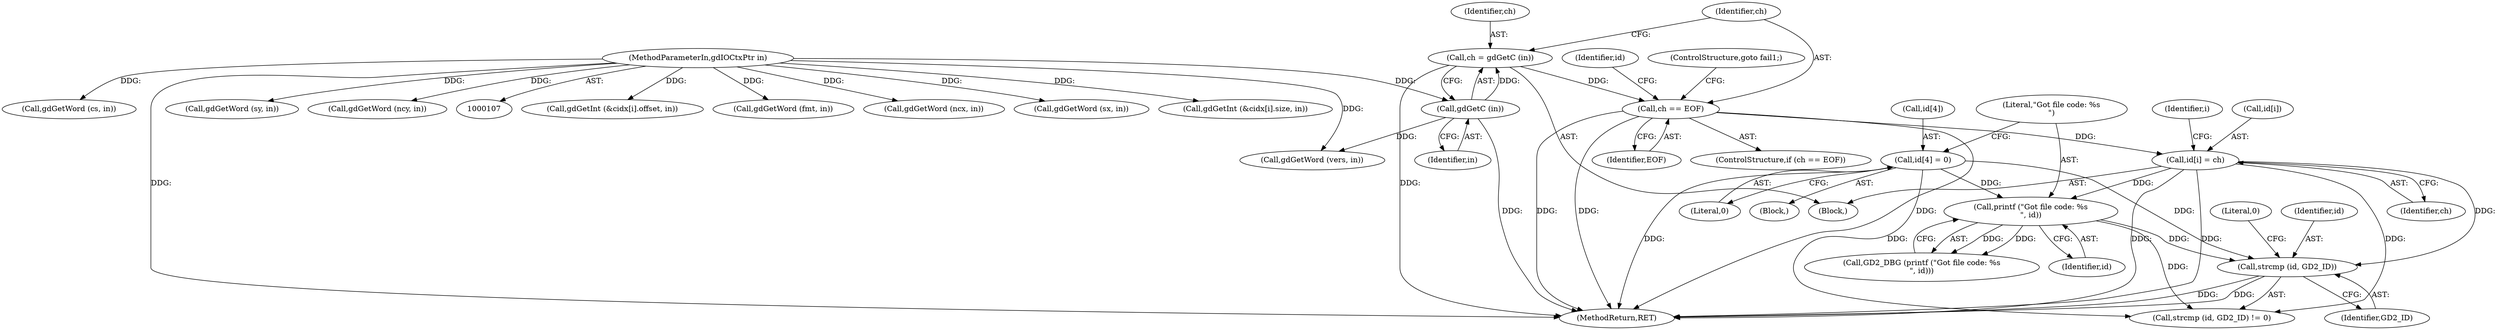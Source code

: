 digraph "0_libgd_2bb97f407c1145c850416a3bfbcc8cf124e68a19@API" {
"1000163" [label="(Call,strcmp (id, GD2_ID))"];
"1000158" [label="(Call,printf (\"Got file code: %s\n\", id))"];
"1000147" [label="(Call,id[i] = ch)"];
"1000142" [label="(Call,ch == EOF)"];
"1000137" [label="(Call,ch = gdGetC (in))"];
"1000139" [label="(Call,gdGetC (in))"];
"1000108" [label="(MethodParameterIn,gdIOCtxPtr in)"];
"1000152" [label="(Call,id[4] = 0)"];
"1000135" [label="(Identifier,i)"];
"1000142" [label="(Call,ch == EOF)"];
"1000148" [label="(Call,id[i])"];
"1000138" [label="(Identifier,ch)"];
"1000369" [label="(Call,gdGetInt (&cidx[i].offset, in))"];
"1000261" [label="(Call,gdGetWord (fmt, in))"];
"1000117" [label="(Block,)"];
"1000163" [label="(Call,strcmp (id, GD2_ID))"];
"1000149" [label="(Identifier,id)"];
"1000301" [label="(Call,gdGetWord (ncx, in))"];
"1000139" [label="(Call,gdGetC (in))"];
"1000174" [label="(Call,gdGetWord (vers, in))"];
"1000108" [label="(MethodParameterIn,gdIOCtxPtr in)"];
"1000166" [label="(Literal,0)"];
"1000152" [label="(Call,id[4] = 0)"];
"1000159" [label="(Literal,\"Got file code: %s\n\")"];
"1000140" [label="(Identifier,in)"];
"1000162" [label="(Call,strcmp (id, GD2_ID) != 0)"];
"1000151" [label="(Identifier,ch)"];
"1000425" [label="(MethodReturn,RET)"];
"1000144" [label="(Identifier,EOF)"];
"1000143" [label="(Identifier,ch)"];
"1000160" [label="(Identifier,id)"];
"1000204" [label="(Call,gdGetWord (sx, in))"];
"1000153" [label="(Call,id[4])"];
"1000164" [label="(Identifier,id)"];
"1000137" [label="(Call,ch = gdGetC (in))"];
"1000382" [label="(Call,gdGetInt (&cidx[i].size, in))"];
"1000165" [label="(Identifier,GD2_ID)"];
"1000146" [label="(ControlStructure,goto fail1;)"];
"1000141" [label="(ControlStructure,if (ch == EOF))"];
"1000231" [label="(Call,gdGetWord (cs, in))"];
"1000156" [label="(Literal,0)"];
"1000158" [label="(Call,printf (\"Got file code: %s\n\", id))"];
"1000136" [label="(Block,)"];
"1000147" [label="(Call,id[i] = ch)"];
"1000157" [label="(Call,GD2_DBG (printf (\"Got file code: %s\n\", id)))"];
"1000214" [label="(Call,gdGetWord (sy, in))"];
"1000314" [label="(Call,gdGetWord (ncy, in))"];
"1000163" -> "1000162"  [label="AST: "];
"1000163" -> "1000165"  [label="CFG: "];
"1000164" -> "1000163"  [label="AST: "];
"1000165" -> "1000163"  [label="AST: "];
"1000166" -> "1000163"  [label="CFG: "];
"1000163" -> "1000425"  [label="DDG: "];
"1000163" -> "1000425"  [label="DDG: "];
"1000158" -> "1000163"  [label="DDG: "];
"1000147" -> "1000163"  [label="DDG: "];
"1000152" -> "1000163"  [label="DDG: "];
"1000158" -> "1000157"  [label="AST: "];
"1000158" -> "1000160"  [label="CFG: "];
"1000159" -> "1000158"  [label="AST: "];
"1000160" -> "1000158"  [label="AST: "];
"1000157" -> "1000158"  [label="CFG: "];
"1000158" -> "1000157"  [label="DDG: "];
"1000158" -> "1000157"  [label="DDG: "];
"1000147" -> "1000158"  [label="DDG: "];
"1000152" -> "1000158"  [label="DDG: "];
"1000158" -> "1000162"  [label="DDG: "];
"1000147" -> "1000136"  [label="AST: "];
"1000147" -> "1000151"  [label="CFG: "];
"1000148" -> "1000147"  [label="AST: "];
"1000151" -> "1000147"  [label="AST: "];
"1000135" -> "1000147"  [label="CFG: "];
"1000147" -> "1000425"  [label="DDG: "];
"1000147" -> "1000425"  [label="DDG: "];
"1000142" -> "1000147"  [label="DDG: "];
"1000147" -> "1000162"  [label="DDG: "];
"1000142" -> "1000141"  [label="AST: "];
"1000142" -> "1000144"  [label="CFG: "];
"1000143" -> "1000142"  [label="AST: "];
"1000144" -> "1000142"  [label="AST: "];
"1000146" -> "1000142"  [label="CFG: "];
"1000149" -> "1000142"  [label="CFG: "];
"1000142" -> "1000425"  [label="DDG: "];
"1000142" -> "1000425"  [label="DDG: "];
"1000142" -> "1000425"  [label="DDG: "];
"1000137" -> "1000142"  [label="DDG: "];
"1000137" -> "1000136"  [label="AST: "];
"1000137" -> "1000139"  [label="CFG: "];
"1000138" -> "1000137"  [label="AST: "];
"1000139" -> "1000137"  [label="AST: "];
"1000143" -> "1000137"  [label="CFG: "];
"1000137" -> "1000425"  [label="DDG: "];
"1000139" -> "1000137"  [label="DDG: "];
"1000139" -> "1000140"  [label="CFG: "];
"1000140" -> "1000139"  [label="AST: "];
"1000139" -> "1000425"  [label="DDG: "];
"1000108" -> "1000139"  [label="DDG: "];
"1000139" -> "1000174"  [label="DDG: "];
"1000108" -> "1000107"  [label="AST: "];
"1000108" -> "1000425"  [label="DDG: "];
"1000108" -> "1000174"  [label="DDG: "];
"1000108" -> "1000204"  [label="DDG: "];
"1000108" -> "1000214"  [label="DDG: "];
"1000108" -> "1000231"  [label="DDG: "];
"1000108" -> "1000261"  [label="DDG: "];
"1000108" -> "1000301"  [label="DDG: "];
"1000108" -> "1000314"  [label="DDG: "];
"1000108" -> "1000369"  [label="DDG: "];
"1000108" -> "1000382"  [label="DDG: "];
"1000152" -> "1000117"  [label="AST: "];
"1000152" -> "1000156"  [label="CFG: "];
"1000153" -> "1000152"  [label="AST: "];
"1000156" -> "1000152"  [label="AST: "];
"1000159" -> "1000152"  [label="CFG: "];
"1000152" -> "1000425"  [label="DDG: "];
"1000152" -> "1000162"  [label="DDG: "];
}
